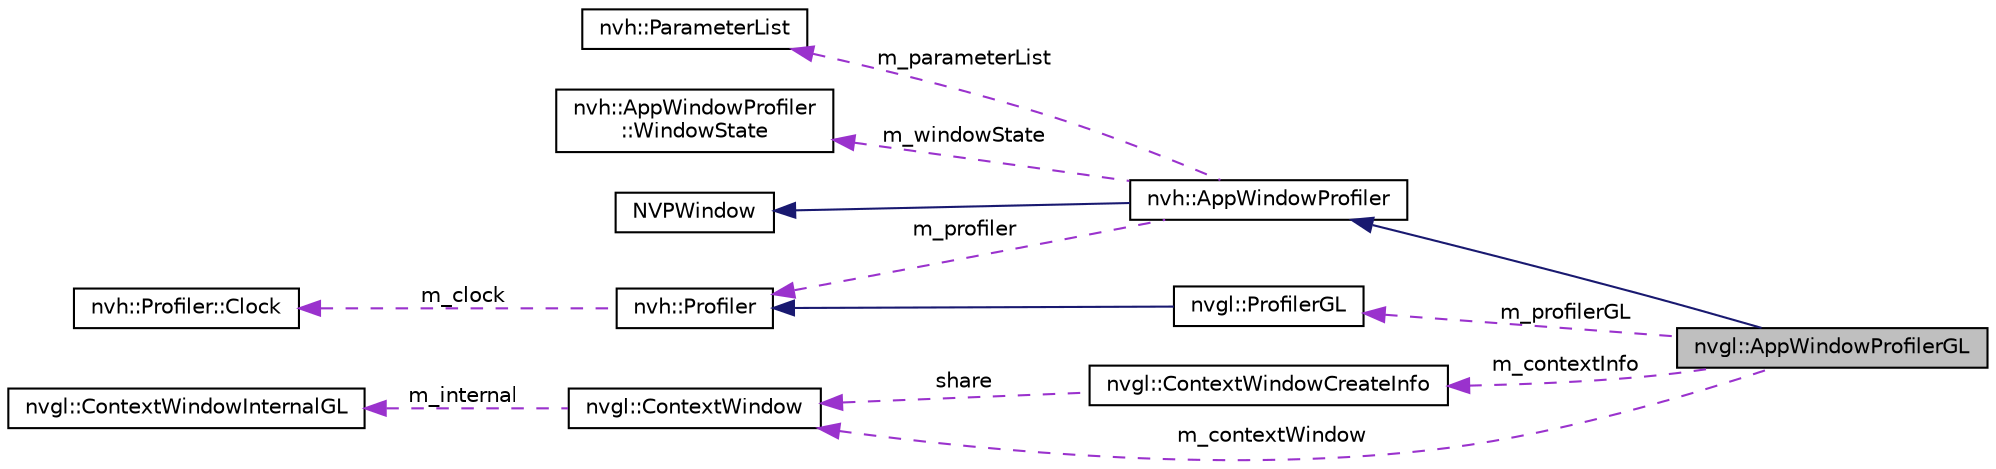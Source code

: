 digraph "nvgl::AppWindowProfilerGL"
{
 // LATEX_PDF_SIZE
  edge [fontname="Helvetica",fontsize="10",labelfontname="Helvetica",labelfontsize="10"];
  node [fontname="Helvetica",fontsize="10",shape=record];
  rankdir="LR";
  Node1 [label="nvgl::AppWindowProfilerGL",height=0.2,width=0.4,color="black", fillcolor="grey75", style="filled", fontcolor="black",tooltip=" "];
  Node2 -> Node1 [dir="back",color="midnightblue",fontsize="10",style="solid",fontname="Helvetica"];
  Node2 [label="nvh::AppWindowProfiler",height=0.2,width=0.4,color="black", fillcolor="white", style="filled",URL="$classnvh_1_1_app_window_profiler.html",tooltip=" "];
  Node3 -> Node2 [dir="back",color="midnightblue",fontsize="10",style="solid",fontname="Helvetica"];
  Node3 [label="NVPWindow",height=0.2,width=0.4,color="black", fillcolor="white", style="filled",URL="$class_n_v_p_window.html",tooltip=" "];
  Node4 -> Node2 [dir="back",color="darkorchid3",fontsize="10",style="dashed",label=" m_parameterList" ,fontname="Helvetica"];
  Node4 [label="nvh::ParameterList",height=0.2,width=0.4,color="black", fillcolor="white", style="filled",URL="$classnvh_1_1_parameter_list.html",tooltip=" "];
  Node5 -> Node2 [dir="back",color="darkorchid3",fontsize="10",style="dashed",label=" m_profiler" ,fontname="Helvetica"];
  Node5 [label="nvh::Profiler",height=0.2,width=0.4,color="black", fillcolor="white", style="filled",URL="$classnvh_1_1_profiler.html",tooltip=" "];
  Node6 -> Node5 [dir="back",color="darkorchid3",fontsize="10",style="dashed",label=" m_clock" ,fontname="Helvetica"];
  Node6 [label="nvh::Profiler::Clock",height=0.2,width=0.4,color="black", fillcolor="white", style="filled",URL="$classnvh_1_1_profiler_1_1_clock.html",tooltip=" "];
  Node7 -> Node2 [dir="back",color="darkorchid3",fontsize="10",style="dashed",label=" m_windowState" ,fontname="Helvetica"];
  Node7 [label="nvh::AppWindowProfiler\l::WindowState",height=0.2,width=0.4,color="black", fillcolor="white", style="filled",URL="$classnvh_1_1_app_window_profiler_1_1_window_state.html",tooltip=" "];
  Node8 -> Node1 [dir="back",color="darkorchid3",fontsize="10",style="dashed",label=" m_contextWindow" ,fontname="Helvetica"];
  Node8 [label="nvgl::ContextWindow",height=0.2,width=0.4,color="black", fillcolor="white", style="filled",URL="$classnvgl_1_1_context_window.html",tooltip=" "];
  Node9 -> Node8 [dir="back",color="darkorchid3",fontsize="10",style="dashed",label=" m_internal" ,fontname="Helvetica"];
  Node9 [label="nvgl::ContextWindowInternalGL",height=0.2,width=0.4,color="black", fillcolor="white", style="filled",URL="$structnvgl_1_1_context_window_internal_g_l.html",tooltip=" "];
  Node10 -> Node1 [dir="back",color="darkorchid3",fontsize="10",style="dashed",label=" m_profilerGL" ,fontname="Helvetica"];
  Node10 [label="nvgl::ProfilerGL",height=0.2,width=0.4,color="black", fillcolor="white", style="filled",URL="$classnvgl_1_1_profiler_g_l.html",tooltip=" "];
  Node5 -> Node10 [dir="back",color="midnightblue",fontsize="10",style="solid",fontname="Helvetica"];
  Node11 -> Node1 [dir="back",color="darkorchid3",fontsize="10",style="dashed",label=" m_contextInfo" ,fontname="Helvetica"];
  Node11 [label="nvgl::ContextWindowCreateInfo",height=0.2,width=0.4,color="black", fillcolor="white", style="filled",URL="$structnvgl_1_1_context_window_create_info.html",tooltip=" "];
  Node8 -> Node11 [dir="back",color="darkorchid3",fontsize="10",style="dashed",label=" share" ,fontname="Helvetica"];
}
